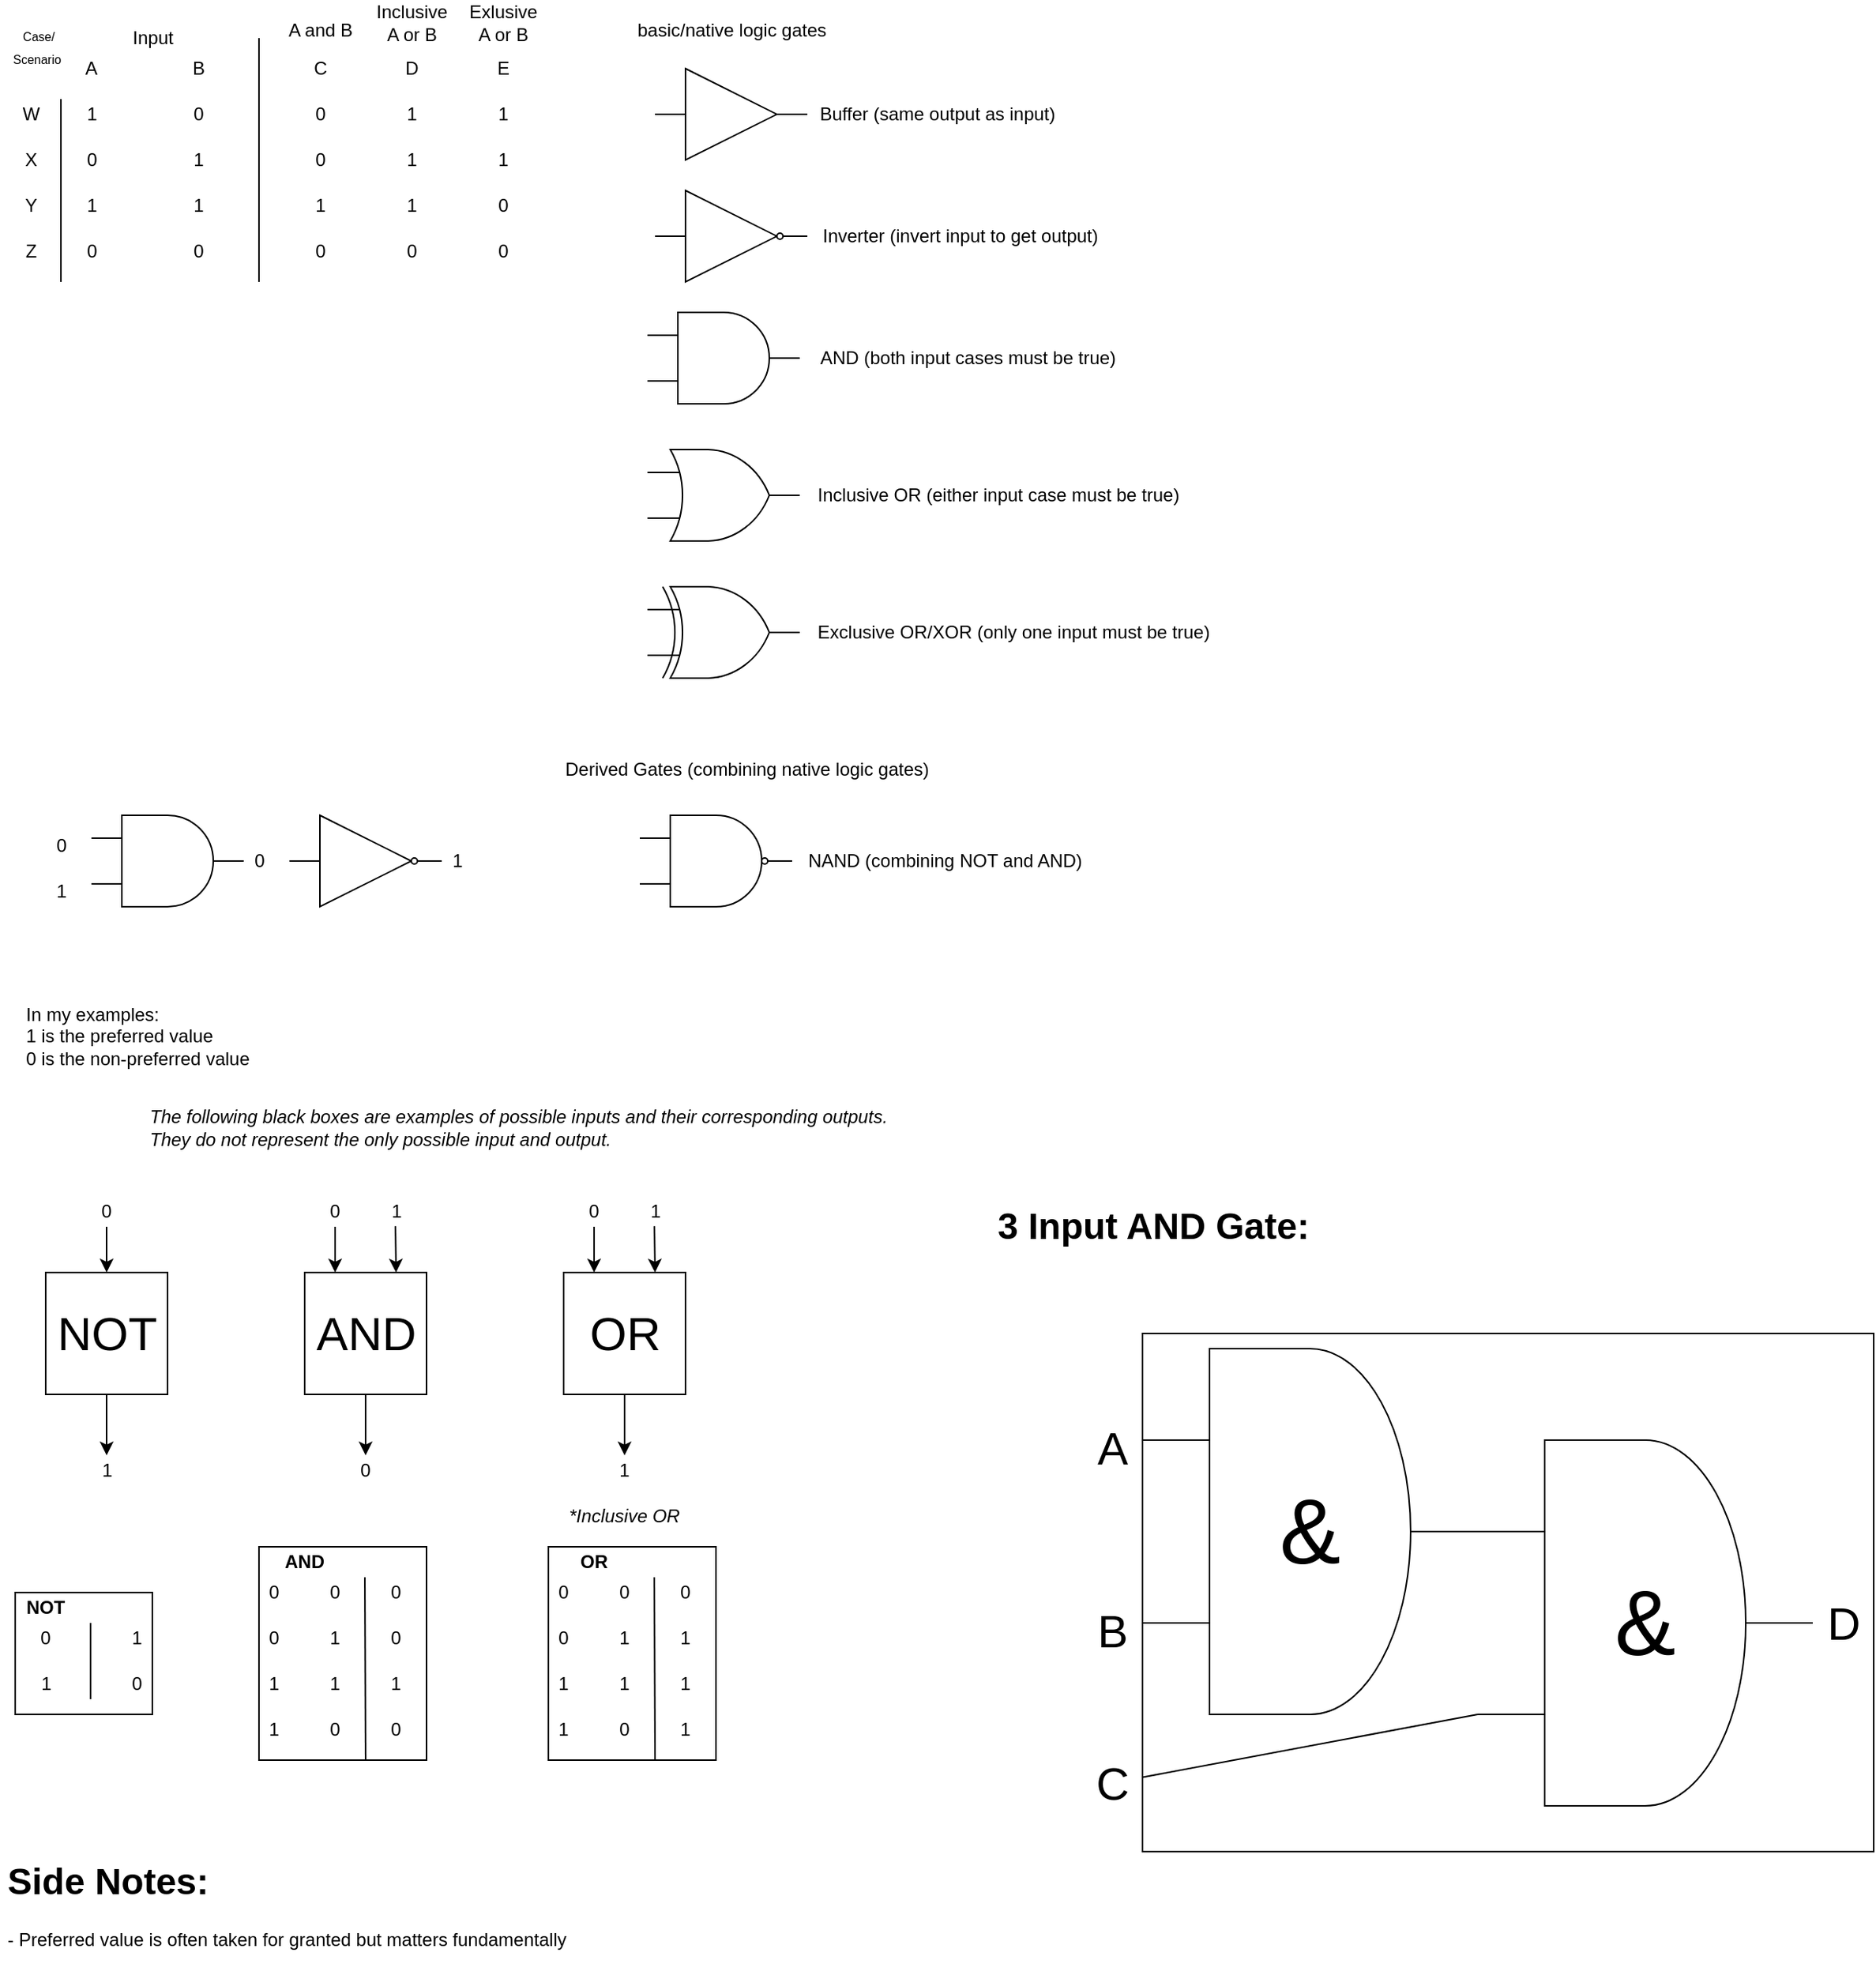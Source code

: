 <mxfile version="14.3.2" type="github">
  <diagram id="0xffNsh3KAgAyxDNN7ll" name="Basic Logic">
    <mxGraphModel dx="981" dy="552" grid="1" gridSize="10" guides="1" tooltips="1" connect="1" arrows="1" fold="1" page="0" pageScale="1" pageWidth="850" pageHeight="1100" math="0" shadow="0">
      <root>
        <mxCell id="0" />
        <mxCell id="1" parent="0" />
        <mxCell id="m1i1uvYH79YMlh9XC2vu-3" value="" style="rounded=0;whiteSpace=wrap;html=1;fillColor=none;" vertex="1" parent="1">
          <mxGeometry x="750" y="890" width="480" height="340" as="geometry" />
        </mxCell>
        <mxCell id="PIKNtMhIsa6N9ETtbV-N-56" value="" style="rounded=0;whiteSpace=wrap;html=1;" parent="1" vertex="1">
          <mxGeometry x="10" y="1060" width="90" height="80" as="geometry" />
        </mxCell>
        <mxCell id="PIKNtMhIsa6N9ETtbV-N-55" value="" style="rounded=0;whiteSpace=wrap;html=1;" parent="1" vertex="1">
          <mxGeometry x="170" y="1030" width="110" height="140" as="geometry" />
        </mxCell>
        <mxCell id="PIKNtMhIsa6N9ETtbV-N-49" value="0" style="text;html=1;strokeColor=none;fillColor=none;align=center;verticalAlign=middle;whiteSpace=wrap;rounded=0;" parent="1" vertex="1">
          <mxGeometry x="200" y="1140" width="40" height="20" as="geometry" />
        </mxCell>
        <mxCell id="PIKNtMhIsa6N9ETtbV-N-2" value="" style="whiteSpace=wrap;html=1;aspect=fixed;" parent="1" vertex="1">
          <mxGeometry x="30" y="850" width="80" height="80" as="geometry" />
        </mxCell>
        <mxCell id="WsodqEG6uwPFF5_1WzEi-1" value="" style="endArrow=none;html=1;" parent="1" edge="1">
          <mxGeometry width="50" height="50" relative="1" as="geometry">
            <mxPoint x="170" y="200" as="sourcePoint" />
            <mxPoint x="170" y="40" as="targetPoint" />
          </mxGeometry>
        </mxCell>
        <mxCell id="WsodqEG6uwPFF5_1WzEi-3" value="Input" style="text;html=1;align=center;verticalAlign=middle;resizable=0;points=[];autosize=1;" parent="1" vertex="1">
          <mxGeometry x="80" y="30" width="40" height="20" as="geometry" />
        </mxCell>
        <mxCell id="WsodqEG6uwPFF5_1WzEi-4" value="A" style="text;html=1;strokeColor=none;fillColor=none;align=center;verticalAlign=middle;whiteSpace=wrap;rounded=0;" parent="1" vertex="1">
          <mxGeometry x="40" y="50" width="40" height="20" as="geometry" />
        </mxCell>
        <mxCell id="WsodqEG6uwPFF5_1WzEi-5" value="B" style="text;html=1;align=center;verticalAlign=middle;resizable=0;points=[];autosize=1;" parent="1" vertex="1">
          <mxGeometry x="120" y="50" width="20" height="20" as="geometry" />
        </mxCell>
        <mxCell id="WsodqEG6uwPFF5_1WzEi-6" value="1" style="text;html=1;align=center;verticalAlign=middle;resizable=0;points=[];autosize=1;" parent="1" vertex="1">
          <mxGeometry x="50" y="80" width="20" height="20" as="geometry" />
        </mxCell>
        <mxCell id="WsodqEG6uwPFF5_1WzEi-7" value="0" style="text;html=1;align=center;verticalAlign=middle;resizable=0;points=[];autosize=1;" parent="1" vertex="1">
          <mxGeometry x="50" y="110" width="20" height="20" as="geometry" />
        </mxCell>
        <mxCell id="WsodqEG6uwPFF5_1WzEi-8" value="1" style="text;html=1;align=center;verticalAlign=middle;resizable=0;points=[];autosize=1;" parent="1" vertex="1">
          <mxGeometry x="50" y="140" width="20" height="20" as="geometry" />
        </mxCell>
        <mxCell id="WsodqEG6uwPFF5_1WzEi-9" value="0" style="text;html=1;align=center;verticalAlign=middle;resizable=0;points=[];autosize=1;" parent="1" vertex="1">
          <mxGeometry x="50" y="170" width="20" height="20" as="geometry" />
        </mxCell>
        <mxCell id="WsodqEG6uwPFF5_1WzEi-10" value="0" style="text;html=1;align=center;verticalAlign=middle;resizable=0;points=[];autosize=1;" parent="1" vertex="1">
          <mxGeometry x="120" y="80" width="20" height="20" as="geometry" />
        </mxCell>
        <mxCell id="WsodqEG6uwPFF5_1WzEi-11" value="1" style="text;html=1;align=center;verticalAlign=middle;resizable=0;points=[];autosize=1;" parent="1" vertex="1">
          <mxGeometry x="120" y="110" width="20" height="20" as="geometry" />
        </mxCell>
        <mxCell id="WsodqEG6uwPFF5_1WzEi-12" value="1" style="text;html=1;align=center;verticalAlign=middle;resizable=0;points=[];autosize=1;" parent="1" vertex="1">
          <mxGeometry x="120" y="140" width="20" height="20" as="geometry" />
        </mxCell>
        <mxCell id="WsodqEG6uwPFF5_1WzEi-13" value="0" style="text;html=1;align=center;verticalAlign=middle;resizable=0;points=[];autosize=1;" parent="1" vertex="1">
          <mxGeometry x="120" y="170" width="20" height="20" as="geometry" />
        </mxCell>
        <mxCell id="WsodqEG6uwPFF5_1WzEi-14" value="C" style="text;html=1;align=center;verticalAlign=middle;resizable=0;points=[];autosize=1;" parent="1" vertex="1">
          <mxGeometry x="200" y="50" width="20" height="20" as="geometry" />
        </mxCell>
        <mxCell id="WsodqEG6uwPFF5_1WzEi-15" value="D" style="text;html=1;align=center;verticalAlign=middle;resizable=0;points=[];autosize=1;" parent="1" vertex="1">
          <mxGeometry x="260" y="50" width="20" height="20" as="geometry" />
        </mxCell>
        <mxCell id="WsodqEG6uwPFF5_1WzEi-16" value="0" style="text;html=1;align=center;verticalAlign=middle;resizable=0;points=[];autosize=1;" parent="1" vertex="1">
          <mxGeometry x="200" y="80" width="20" height="20" as="geometry" />
        </mxCell>
        <mxCell id="WsodqEG6uwPFF5_1WzEi-17" value="1" style="text;html=1;align=center;verticalAlign=middle;resizable=0;points=[];autosize=1;" parent="1" vertex="1">
          <mxGeometry x="260" y="80" width="20" height="20" as="geometry" />
        </mxCell>
        <mxCell id="WsodqEG6uwPFF5_1WzEi-18" value="Inclusive&lt;br&gt;A or B" style="text;html=1;align=center;verticalAlign=middle;resizable=0;points=[];autosize=1;" parent="1" vertex="1">
          <mxGeometry x="240" y="15" width="60" height="30" as="geometry" />
        </mxCell>
        <mxCell id="WsodqEG6uwPFF5_1WzEi-19" value="1" style="text;html=1;align=center;verticalAlign=middle;resizable=0;points=[];autosize=1;" parent="1" vertex="1">
          <mxGeometry x="260" y="110" width="20" height="20" as="geometry" />
        </mxCell>
        <mxCell id="WsodqEG6uwPFF5_1WzEi-20" value="1" style="text;html=1;align=center;verticalAlign=middle;resizable=0;points=[];autosize=1;" parent="1" vertex="1">
          <mxGeometry x="260" y="140" width="20" height="20" as="geometry" />
        </mxCell>
        <mxCell id="WsodqEG6uwPFF5_1WzEi-21" value="0" style="text;html=1;align=center;verticalAlign=middle;resizable=0;points=[];autosize=1;" parent="1" vertex="1">
          <mxGeometry x="260" y="170" width="20" height="20" as="geometry" />
        </mxCell>
        <mxCell id="WsodqEG6uwPFF5_1WzEi-22" value="0" style="text;html=1;align=center;verticalAlign=middle;resizable=0;points=[];autosize=1;" parent="1" vertex="1">
          <mxGeometry x="200" y="110" width="20" height="20" as="geometry" />
        </mxCell>
        <mxCell id="WsodqEG6uwPFF5_1WzEi-23" value="1" style="text;html=1;align=center;verticalAlign=middle;resizable=0;points=[];autosize=1;" parent="1" vertex="1">
          <mxGeometry x="200" y="140" width="20" height="20" as="geometry" />
        </mxCell>
        <mxCell id="WsodqEG6uwPFF5_1WzEi-24" value="0" style="text;html=1;align=center;verticalAlign=middle;resizable=0;points=[];autosize=1;" parent="1" vertex="1">
          <mxGeometry x="200" y="170" width="20" height="20" as="geometry" />
        </mxCell>
        <mxCell id="WsodqEG6uwPFF5_1WzEi-25" value="A and B" style="text;html=1;align=center;verticalAlign=middle;resizable=0;points=[];autosize=1;" parent="1" vertex="1">
          <mxGeometry x="180" y="25" width="60" height="20" as="geometry" />
        </mxCell>
        <mxCell id="WsodqEG6uwPFF5_1WzEi-26" value="Exlusive&lt;br&gt;A or B" style="text;html=1;align=center;verticalAlign=middle;resizable=0;points=[];autosize=1;" parent="1" vertex="1">
          <mxGeometry x="300" y="15" width="60" height="30" as="geometry" />
        </mxCell>
        <mxCell id="WsodqEG6uwPFF5_1WzEi-27" value="E" style="text;html=1;align=center;verticalAlign=middle;resizable=0;points=[];autosize=1;" parent="1" vertex="1">
          <mxGeometry x="320" y="50" width="20" height="20" as="geometry" />
        </mxCell>
        <mxCell id="WsodqEG6uwPFF5_1WzEi-28" value="1" style="text;html=1;align=center;verticalAlign=middle;resizable=0;points=[];autosize=1;" parent="1" vertex="1">
          <mxGeometry x="320" y="80" width="20" height="20" as="geometry" />
        </mxCell>
        <mxCell id="WsodqEG6uwPFF5_1WzEi-29" value="1" style="text;html=1;align=center;verticalAlign=middle;resizable=0;points=[];autosize=1;" parent="1" vertex="1">
          <mxGeometry x="320" y="110" width="20" height="20" as="geometry" />
        </mxCell>
        <mxCell id="WsodqEG6uwPFF5_1WzEi-30" value="0" style="text;html=1;align=center;verticalAlign=middle;resizable=0;points=[];autosize=1;" parent="1" vertex="1">
          <mxGeometry x="320" y="140" width="20" height="20" as="geometry" />
        </mxCell>
        <mxCell id="WsodqEG6uwPFF5_1WzEi-31" value="0" style="text;html=1;align=center;verticalAlign=middle;resizable=0;points=[];autosize=1;" parent="1" vertex="1">
          <mxGeometry x="320" y="170" width="20" height="20" as="geometry" />
        </mxCell>
        <mxCell id="WsodqEG6uwPFF5_1WzEi-32" value="&lt;font style=&quot;font-size: 8px&quot;&gt;Case/&lt;br&gt;Scenario&amp;nbsp;&lt;/font&gt;" style="text;html=1;align=center;verticalAlign=middle;resizable=0;points=[];autosize=1;" parent="1" vertex="1">
          <mxGeometry y="25" width="50" height="40" as="geometry" />
        </mxCell>
        <mxCell id="WsodqEG6uwPFF5_1WzEi-33" value="W" style="text;html=1;align=center;verticalAlign=middle;resizable=0;points=[];autosize=1;" parent="1" vertex="1">
          <mxGeometry x="5" y="80" width="30" height="20" as="geometry" />
        </mxCell>
        <mxCell id="WsodqEG6uwPFF5_1WzEi-34" value="X" style="text;html=1;align=center;verticalAlign=middle;resizable=0;points=[];autosize=1;" parent="1" vertex="1">
          <mxGeometry x="10" y="110" width="20" height="20" as="geometry" />
        </mxCell>
        <mxCell id="WsodqEG6uwPFF5_1WzEi-35" value="Y" style="text;html=1;align=center;verticalAlign=middle;resizable=0;points=[];autosize=1;" parent="1" vertex="1">
          <mxGeometry x="10" y="140" width="20" height="20" as="geometry" />
        </mxCell>
        <mxCell id="WsodqEG6uwPFF5_1WzEi-36" value="Z" style="text;html=1;align=center;verticalAlign=middle;resizable=0;points=[];autosize=1;" parent="1" vertex="1">
          <mxGeometry x="10" y="170" width="20" height="20" as="geometry" />
        </mxCell>
        <mxCell id="WsodqEG6uwPFF5_1WzEi-37" value="" style="endArrow=none;html=1;" parent="1" edge="1">
          <mxGeometry width="50" height="50" relative="1" as="geometry">
            <mxPoint x="40" y="200" as="sourcePoint" />
            <mxPoint x="40" y="80" as="targetPoint" />
          </mxGeometry>
        </mxCell>
        <mxCell id="WsodqEG6uwPFF5_1WzEi-38" value="basic/native logic gates" style="text;html=1;align=center;verticalAlign=middle;resizable=0;points=[];autosize=1;" parent="1" vertex="1">
          <mxGeometry x="410" y="25" width="140" height="20" as="geometry" />
        </mxCell>
        <mxCell id="WsodqEG6uwPFF5_1WzEi-39" value="" style="verticalLabelPosition=bottom;shadow=0;dashed=0;align=center;html=1;verticalAlign=top;shape=mxgraph.electrical.logic_gates.buffer2;" parent="1" vertex="1">
          <mxGeometry x="430" y="60" width="100" height="60" as="geometry" />
        </mxCell>
        <mxCell id="WsodqEG6uwPFF5_1WzEi-40" value="Buffer (same output as input)" style="text;html=1;align=center;verticalAlign=middle;resizable=0;points=[];autosize=1;" parent="1" vertex="1">
          <mxGeometry x="530" y="80" width="170" height="20" as="geometry" />
        </mxCell>
        <mxCell id="WsodqEG6uwPFF5_1WzEi-41" value="Derived Gates (combining native logic gates)" style="text;html=1;align=center;verticalAlign=middle;resizable=0;points=[];autosize=1;" parent="1" vertex="1">
          <mxGeometry x="365" y="510" width="250" height="20" as="geometry" />
        </mxCell>
        <mxCell id="WsodqEG6uwPFF5_1WzEi-42" value="" style="verticalLabelPosition=bottom;shadow=0;dashed=0;align=center;html=1;verticalAlign=top;shape=mxgraph.electrical.logic_gates.buffer2;negating=1;" parent="1" vertex="1">
          <mxGeometry x="430" y="140" width="100" height="60" as="geometry" />
        </mxCell>
        <mxCell id="WsodqEG6uwPFF5_1WzEi-43" value="Inverter (invert input to get output)" style="text;html=1;align=center;verticalAlign=middle;resizable=0;points=[];autosize=1;" parent="1" vertex="1">
          <mxGeometry x="530" y="160" width="200" height="20" as="geometry" />
        </mxCell>
        <mxCell id="WsodqEG6uwPFF5_1WzEi-44" value="" style="verticalLabelPosition=bottom;shadow=0;dashed=0;align=center;html=1;verticalAlign=top;shape=mxgraph.electrical.logic_gates.logic_gate;operation=and;" parent="1" vertex="1">
          <mxGeometry x="425" y="220" width="100" height="60" as="geometry" />
        </mxCell>
        <mxCell id="WsodqEG6uwPFF5_1WzEi-45" value="AND (both input cases must be true)" style="text;html=1;align=center;verticalAlign=middle;resizable=0;points=[];autosize=1;" parent="1" vertex="1">
          <mxGeometry x="530" y="240" width="210" height="20" as="geometry" />
        </mxCell>
        <mxCell id="WsodqEG6uwPFF5_1WzEi-46" value="" style="verticalLabelPosition=bottom;shadow=0;dashed=0;align=center;html=1;verticalAlign=top;shape=mxgraph.electrical.logic_gates.logic_gate;operation=or;" parent="1" vertex="1">
          <mxGeometry x="425" y="310" width="100" height="60" as="geometry" />
        </mxCell>
        <mxCell id="WsodqEG6uwPFF5_1WzEi-47" value="Inclusive OR (either input case must be true)" style="text;html=1;align=center;verticalAlign=middle;resizable=0;points=[];autosize=1;" parent="1" vertex="1">
          <mxGeometry x="530" y="330" width="250" height="20" as="geometry" />
        </mxCell>
        <mxCell id="WsodqEG6uwPFF5_1WzEi-48" value="" style="verticalLabelPosition=bottom;shadow=0;dashed=0;align=center;html=1;verticalAlign=top;shape=mxgraph.electrical.logic_gates.logic_gate;operation=and;negating=1;" parent="1" vertex="1">
          <mxGeometry x="420" y="550" width="100" height="60" as="geometry" />
        </mxCell>
        <mxCell id="WsodqEG6uwPFF5_1WzEi-49" value="NAND (combining NOT and AND)" style="text;html=1;align=center;verticalAlign=middle;resizable=0;points=[];autosize=1;" parent="1" vertex="1">
          <mxGeometry x="520" y="570" width="200" height="20" as="geometry" />
        </mxCell>
        <mxCell id="WsodqEG6uwPFF5_1WzEi-50" value="" style="verticalLabelPosition=bottom;shadow=0;dashed=0;align=center;html=1;verticalAlign=top;shape=mxgraph.electrical.logic_gates.logic_gate;operation=and;" parent="1" vertex="1">
          <mxGeometry x="60" y="550" width="100" height="60" as="geometry" />
        </mxCell>
        <mxCell id="WsodqEG6uwPFF5_1WzEi-51" value="" style="verticalLabelPosition=bottom;shadow=0;dashed=0;align=center;html=1;verticalAlign=top;shape=mxgraph.electrical.logic_gates.buffer2;negating=1;" parent="1" vertex="1">
          <mxGeometry x="190" y="550" width="100" height="60" as="geometry" />
        </mxCell>
        <mxCell id="WsodqEG6uwPFF5_1WzEi-52" value="0" style="text;html=1;align=center;verticalAlign=middle;resizable=0;points=[];autosize=1;" parent="1" vertex="1">
          <mxGeometry x="30" y="560" width="20" height="20" as="geometry" />
        </mxCell>
        <mxCell id="WsodqEG6uwPFF5_1WzEi-53" value="1" style="text;html=1;align=center;verticalAlign=middle;resizable=0;points=[];autosize=1;" parent="1" vertex="1">
          <mxGeometry x="30" y="590" width="20" height="20" as="geometry" />
        </mxCell>
        <mxCell id="WsodqEG6uwPFF5_1WzEi-54" value="0" style="text;html=1;align=center;verticalAlign=middle;resizable=0;points=[];autosize=1;" parent="1" vertex="1">
          <mxGeometry x="160" y="570" width="20" height="20" as="geometry" />
        </mxCell>
        <mxCell id="WsodqEG6uwPFF5_1WzEi-55" value="1" style="text;html=1;align=center;verticalAlign=middle;resizable=0;points=[];autosize=1;" parent="1" vertex="1">
          <mxGeometry x="290" y="570" width="20" height="20" as="geometry" />
        </mxCell>
        <mxCell id="WsodqEG6uwPFF5_1WzEi-56" value="" style="verticalLabelPosition=bottom;shadow=0;dashed=0;align=center;html=1;verticalAlign=top;shape=mxgraph.electrical.logic_gates.logic_gate;operation=xor;" parent="1" vertex="1">
          <mxGeometry x="425" y="400" width="100" height="60" as="geometry" />
        </mxCell>
        <mxCell id="WsodqEG6uwPFF5_1WzEi-57" value="Exclusive OR/XOR (only one input must be true)" style="text;html=1;align=center;verticalAlign=middle;resizable=0;points=[];autosize=1;" parent="1" vertex="1">
          <mxGeometry x="530" y="420" width="270" height="20" as="geometry" />
        </mxCell>
        <mxCell id="PIKNtMhIsa6N9ETtbV-N-1" value="&lt;font style=&quot;font-size: 31px&quot;&gt;NOT&lt;/font&gt;" style="text;html=1;align=center;verticalAlign=middle;resizable=0;points=[];autosize=1;" parent="1" vertex="1">
          <mxGeometry x="30" y="875" width="80" height="30" as="geometry" />
        </mxCell>
        <mxCell id="PIKNtMhIsa6N9ETtbV-N-3" value="&lt;div style=&quot;text-align: left&quot;&gt;&lt;span&gt;In my examples:&lt;/span&gt;&lt;/div&gt;&lt;div style=&quot;text-align: left&quot;&gt;&lt;span&gt;1 is the preferred value&lt;/span&gt;&lt;/div&gt;0 is the non-preferred value" style="text;html=1;align=center;verticalAlign=middle;resizable=0;points=[];autosize=1;" parent="1" vertex="1">
          <mxGeometry x="10" y="670" width="160" height="50" as="geometry" />
        </mxCell>
        <mxCell id="PIKNtMhIsa6N9ETtbV-N-4" value="0" style="text;html=1;strokeColor=none;fillColor=none;align=center;verticalAlign=middle;whiteSpace=wrap;rounded=0;" parent="1" vertex="1">
          <mxGeometry x="50" y="800" width="40" height="20" as="geometry" />
        </mxCell>
        <mxCell id="PIKNtMhIsa6N9ETtbV-N-5" value="" style="endArrow=classic;html=1;exitX=0.5;exitY=1;exitDx=0;exitDy=0;entryX=0.5;entryY=0;entryDx=0;entryDy=0;" parent="1" source="PIKNtMhIsa6N9ETtbV-N-4" target="PIKNtMhIsa6N9ETtbV-N-2" edge="1">
          <mxGeometry width="50" height="50" relative="1" as="geometry">
            <mxPoint x="320" y="930" as="sourcePoint" />
            <mxPoint x="370" y="880" as="targetPoint" />
          </mxGeometry>
        </mxCell>
        <mxCell id="PIKNtMhIsa6N9ETtbV-N-6" value="" style="endArrow=classic;html=1;exitX=0.5;exitY=1;exitDx=0;exitDy=0;" parent="1" source="PIKNtMhIsa6N9ETtbV-N-2" edge="1">
          <mxGeometry width="50" height="50" relative="1" as="geometry">
            <mxPoint x="320" y="930" as="sourcePoint" />
            <mxPoint x="70" y="970" as="targetPoint" />
          </mxGeometry>
        </mxCell>
        <mxCell id="PIKNtMhIsa6N9ETtbV-N-7" value="1" style="text;html=1;align=center;verticalAlign=middle;resizable=0;points=[];autosize=1;" parent="1" vertex="1">
          <mxGeometry x="60" y="970" width="20" height="20" as="geometry" />
        </mxCell>
        <mxCell id="PIKNtMhIsa6N9ETtbV-N-8" value="" style="whiteSpace=wrap;html=1;aspect=fixed;" parent="1" vertex="1">
          <mxGeometry x="200" y="850" width="80" height="80" as="geometry" />
        </mxCell>
        <mxCell id="PIKNtMhIsa6N9ETtbV-N-9" value="&lt;font style=&quot;font-size: 31px&quot;&gt;AND&lt;/font&gt;" style="text;html=1;align=center;verticalAlign=middle;resizable=0;points=[];autosize=1;" parent="1" vertex="1">
          <mxGeometry x="200" y="875" width="80" height="30" as="geometry" />
        </mxCell>
        <mxCell id="PIKNtMhIsa6N9ETtbV-N-10" value="0" style="text;html=1;strokeColor=none;fillColor=none;align=center;verticalAlign=middle;whiteSpace=wrap;rounded=0;" parent="1" vertex="1">
          <mxGeometry x="200" y="800" width="40" height="20" as="geometry" />
        </mxCell>
        <mxCell id="PIKNtMhIsa6N9ETtbV-N-11" value="1" style="text;html=1;align=center;verticalAlign=middle;resizable=0;points=[];autosize=1;" parent="1" vertex="1">
          <mxGeometry x="250" y="800" width="20" height="20" as="geometry" />
        </mxCell>
        <mxCell id="PIKNtMhIsa6N9ETtbV-N-12" value="" style="endArrow=classic;html=1;exitX=0.5;exitY=1;exitDx=0;exitDy=0;entryX=0.25;entryY=0;entryDx=0;entryDy=0;" parent="1" source="PIKNtMhIsa6N9ETtbV-N-10" target="PIKNtMhIsa6N9ETtbV-N-8" edge="1">
          <mxGeometry width="50" height="50" relative="1" as="geometry">
            <mxPoint x="320" y="880" as="sourcePoint" />
            <mxPoint x="370" y="830" as="targetPoint" />
          </mxGeometry>
        </mxCell>
        <mxCell id="PIKNtMhIsa6N9ETtbV-N-13" value="" style="endArrow=classic;html=1;exitX=0.479;exitY=0.979;exitDx=0;exitDy=0;exitPerimeter=0;entryX=0.75;entryY=0;entryDx=0;entryDy=0;" parent="1" source="PIKNtMhIsa6N9ETtbV-N-11" target="PIKNtMhIsa6N9ETtbV-N-8" edge="1">
          <mxGeometry width="50" height="50" relative="1" as="geometry">
            <mxPoint x="340" y="890" as="sourcePoint" />
            <mxPoint x="390" y="840" as="targetPoint" />
          </mxGeometry>
        </mxCell>
        <mxCell id="PIKNtMhIsa6N9ETtbV-N-15" value="" style="endArrow=classic;html=1;exitX=0.5;exitY=1;exitDx=0;exitDy=0;" parent="1" source="PIKNtMhIsa6N9ETtbV-N-8" edge="1">
          <mxGeometry width="50" height="50" relative="1" as="geometry">
            <mxPoint x="310" y="930" as="sourcePoint" />
            <mxPoint x="240" y="970" as="targetPoint" />
          </mxGeometry>
        </mxCell>
        <mxCell id="PIKNtMhIsa6N9ETtbV-N-16" value="0" style="text;html=1;strokeColor=none;fillColor=none;align=center;verticalAlign=middle;whiteSpace=wrap;rounded=0;" parent="1" vertex="1">
          <mxGeometry x="220" y="970" width="40" height="20" as="geometry" />
        </mxCell>
        <mxCell id="PIKNtMhIsa6N9ETtbV-N-22" value="" style="whiteSpace=wrap;html=1;aspect=fixed;" parent="1" vertex="1">
          <mxGeometry x="370" y="850" width="80" height="80" as="geometry" />
        </mxCell>
        <mxCell id="PIKNtMhIsa6N9ETtbV-N-23" value="&lt;font style=&quot;font-size: 31px&quot;&gt;OR&lt;/font&gt;" style="text;html=1;align=center;verticalAlign=middle;resizable=0;points=[];autosize=1;" parent="1" vertex="1">
          <mxGeometry x="380" y="875" width="60" height="30" as="geometry" />
        </mxCell>
        <mxCell id="PIKNtMhIsa6N9ETtbV-N-24" value="0" style="text;html=1;strokeColor=none;fillColor=none;align=center;verticalAlign=middle;whiteSpace=wrap;rounded=0;" parent="1" vertex="1">
          <mxGeometry x="370" y="800" width="40" height="20" as="geometry" />
        </mxCell>
        <mxCell id="PIKNtMhIsa6N9ETtbV-N-25" value="1" style="text;html=1;align=center;verticalAlign=middle;resizable=0;points=[];autosize=1;" parent="1" vertex="1">
          <mxGeometry x="420" y="800" width="20" height="20" as="geometry" />
        </mxCell>
        <mxCell id="PIKNtMhIsa6N9ETtbV-N-26" value="" style="endArrow=classic;html=1;exitX=0.5;exitY=1;exitDx=0;exitDy=0;entryX=0.25;entryY=0;entryDx=0;entryDy=0;" parent="1" source="PIKNtMhIsa6N9ETtbV-N-24" target="PIKNtMhIsa6N9ETtbV-N-22" edge="1">
          <mxGeometry width="50" height="50" relative="1" as="geometry">
            <mxPoint x="490" y="880" as="sourcePoint" />
            <mxPoint x="540" y="830" as="targetPoint" />
          </mxGeometry>
        </mxCell>
        <mxCell id="PIKNtMhIsa6N9ETtbV-N-27" value="" style="endArrow=classic;html=1;exitX=0.479;exitY=0.979;exitDx=0;exitDy=0;exitPerimeter=0;entryX=0.75;entryY=0;entryDx=0;entryDy=0;" parent="1" source="PIKNtMhIsa6N9ETtbV-N-25" target="PIKNtMhIsa6N9ETtbV-N-22" edge="1">
          <mxGeometry width="50" height="50" relative="1" as="geometry">
            <mxPoint x="510" y="890" as="sourcePoint" />
            <mxPoint x="560" y="840" as="targetPoint" />
          </mxGeometry>
        </mxCell>
        <mxCell id="PIKNtMhIsa6N9ETtbV-N-28" value="" style="endArrow=classic;html=1;exitX=0.5;exitY=1;exitDx=0;exitDy=0;" parent="1" source="PIKNtMhIsa6N9ETtbV-N-22" edge="1">
          <mxGeometry width="50" height="50" relative="1" as="geometry">
            <mxPoint x="480" y="930" as="sourcePoint" />
            <mxPoint x="410" y="970" as="targetPoint" />
          </mxGeometry>
        </mxCell>
        <mxCell id="PIKNtMhIsa6N9ETtbV-N-29" value="1" style="text;html=1;strokeColor=none;fillColor=none;align=center;verticalAlign=middle;whiteSpace=wrap;rounded=0;" parent="1" vertex="1">
          <mxGeometry x="390" y="970" width="40" height="20" as="geometry" />
        </mxCell>
        <mxCell id="PIKNtMhIsa6N9ETtbV-N-30" value="&lt;div style=&quot;text-align: left&quot;&gt;&lt;i&gt;The following black boxes are examples of possible inputs and&amp;nbsp;&lt;/i&gt;&lt;i&gt;their corresponding outputs.&lt;/i&gt;&lt;/div&gt;&lt;i&gt;&lt;div style=&quot;text-align: left&quot;&gt;&lt;i&gt;They do not represent the only possible input and output.&lt;/i&gt;&lt;/div&gt;&lt;/i&gt;" style="text;html=1;align=center;verticalAlign=middle;resizable=0;points=[];autosize=1;" parent="1" vertex="1">
          <mxGeometry x="90" y="740" width="500" height="30" as="geometry" />
        </mxCell>
        <mxCell id="PIKNtMhIsa6N9ETtbV-N-31" value="0" style="text;html=1;strokeColor=none;fillColor=none;align=center;verticalAlign=middle;whiteSpace=wrap;rounded=0;" parent="1" vertex="1">
          <mxGeometry x="10" y="1080" width="40" height="20" as="geometry" />
        </mxCell>
        <mxCell id="PIKNtMhIsa6N9ETtbV-N-32" value="" style="endArrow=none;html=1;" parent="1" edge="1">
          <mxGeometry width="50" height="50" relative="1" as="geometry">
            <mxPoint x="59.43" y="1080" as="sourcePoint" />
            <mxPoint x="59.43" y="1130" as="targetPoint" />
          </mxGeometry>
        </mxCell>
        <mxCell id="PIKNtMhIsa6N9ETtbV-N-33" value="&lt;b&gt;NOT&lt;/b&gt;" style="text;html=1;strokeColor=none;fillColor=none;align=center;verticalAlign=middle;whiteSpace=wrap;rounded=0;" parent="1" vertex="1">
          <mxGeometry x="10" y="1060" width="40" height="20" as="geometry" />
        </mxCell>
        <mxCell id="PIKNtMhIsa6N9ETtbV-N-34" value="1" style="text;html=1;strokeColor=none;fillColor=none;align=center;verticalAlign=middle;whiteSpace=wrap;rounded=0;" parent="1" vertex="1">
          <mxGeometry x="70" y="1080" width="40" height="20" as="geometry" />
        </mxCell>
        <mxCell id="PIKNtMhIsa6N9ETtbV-N-35" value="1" style="text;html=1;align=center;verticalAlign=middle;resizable=0;points=[];autosize=1;" parent="1" vertex="1">
          <mxGeometry x="20" y="1110" width="20" height="20" as="geometry" />
        </mxCell>
        <mxCell id="PIKNtMhIsa6N9ETtbV-N-36" value="0" style="text;html=1;strokeColor=none;fillColor=none;align=center;verticalAlign=middle;whiteSpace=wrap;rounded=0;" parent="1" vertex="1">
          <mxGeometry x="70" y="1110" width="40" height="20" as="geometry" />
        </mxCell>
        <mxCell id="PIKNtMhIsa6N9ETtbV-N-37" value="0" style="text;html=1;strokeColor=none;fillColor=none;align=center;verticalAlign=middle;whiteSpace=wrap;rounded=0;" parent="1" vertex="1">
          <mxGeometry x="160" y="1050" width="40" height="20" as="geometry" />
        </mxCell>
        <mxCell id="PIKNtMhIsa6N9ETtbV-N-38" value="0" style="text;html=1;strokeColor=none;fillColor=none;align=center;verticalAlign=middle;whiteSpace=wrap;rounded=0;" parent="1" vertex="1">
          <mxGeometry x="200" y="1050" width="40" height="20" as="geometry" />
        </mxCell>
        <mxCell id="PIKNtMhIsa6N9ETtbV-N-39" value="" style="endArrow=none;html=1;" parent="1" edge="1">
          <mxGeometry width="50" height="50" relative="1" as="geometry">
            <mxPoint x="239.52" y="1050" as="sourcePoint" />
            <mxPoint x="240" y="1170" as="targetPoint" />
          </mxGeometry>
        </mxCell>
        <mxCell id="PIKNtMhIsa6N9ETtbV-N-40" value="&lt;b&gt;AND&lt;/b&gt;" style="text;html=1;strokeColor=none;fillColor=none;align=center;verticalAlign=middle;whiteSpace=wrap;rounded=0;" parent="1" vertex="1">
          <mxGeometry x="180" y="1030" width="40" height="20" as="geometry" />
        </mxCell>
        <mxCell id="PIKNtMhIsa6N9ETtbV-N-41" value="0" style="text;html=1;strokeColor=none;fillColor=none;align=center;verticalAlign=middle;whiteSpace=wrap;rounded=0;" parent="1" vertex="1">
          <mxGeometry x="240" y="1050" width="40" height="20" as="geometry" />
        </mxCell>
        <mxCell id="PIKNtMhIsa6N9ETtbV-N-43" value="1" style="text;html=1;strokeColor=none;fillColor=none;align=center;verticalAlign=middle;whiteSpace=wrap;rounded=0;" parent="1" vertex="1">
          <mxGeometry x="200" y="1080" width="40" height="20" as="geometry" />
        </mxCell>
        <mxCell id="PIKNtMhIsa6N9ETtbV-N-44" value="0" style="text;html=1;strokeColor=none;fillColor=none;align=center;verticalAlign=middle;whiteSpace=wrap;rounded=0;" parent="1" vertex="1">
          <mxGeometry x="160" y="1080" width="40" height="20" as="geometry" />
        </mxCell>
        <mxCell id="PIKNtMhIsa6N9ETtbV-N-45" value="0" style="text;html=1;strokeColor=none;fillColor=none;align=center;verticalAlign=middle;whiteSpace=wrap;rounded=0;" parent="1" vertex="1">
          <mxGeometry x="240" y="1080" width="40" height="20" as="geometry" />
        </mxCell>
        <mxCell id="PIKNtMhIsa6N9ETtbV-N-46" value="1" style="text;html=1;strokeColor=none;fillColor=none;align=center;verticalAlign=middle;whiteSpace=wrap;rounded=0;" parent="1" vertex="1">
          <mxGeometry x="200" y="1110" width="40" height="20" as="geometry" />
        </mxCell>
        <mxCell id="PIKNtMhIsa6N9ETtbV-N-47" value="1" style="text;html=1;strokeColor=none;fillColor=none;align=center;verticalAlign=middle;whiteSpace=wrap;rounded=0;" parent="1" vertex="1">
          <mxGeometry x="160" y="1110" width="40" height="20" as="geometry" />
        </mxCell>
        <mxCell id="PIKNtMhIsa6N9ETtbV-N-48" value="1" style="text;html=1;strokeColor=none;fillColor=none;align=center;verticalAlign=middle;whiteSpace=wrap;rounded=0;" parent="1" vertex="1">
          <mxGeometry x="240" y="1110" width="40" height="20" as="geometry" />
        </mxCell>
        <mxCell id="PIKNtMhIsa6N9ETtbV-N-51" value="1" style="text;html=1;strokeColor=none;fillColor=none;align=center;verticalAlign=middle;whiteSpace=wrap;rounded=0;" parent="1" vertex="1">
          <mxGeometry x="160" y="1140" width="40" height="20" as="geometry" />
        </mxCell>
        <mxCell id="PIKNtMhIsa6N9ETtbV-N-52" value="0" style="text;html=1;strokeColor=none;fillColor=none;align=center;verticalAlign=middle;whiteSpace=wrap;rounded=0;" parent="1" vertex="1">
          <mxGeometry x="240" y="1140" width="40" height="20" as="geometry" />
        </mxCell>
        <mxCell id="PIKNtMhIsa6N9ETtbV-N-57" value="" style="rounded=0;whiteSpace=wrap;html=1;" parent="1" vertex="1">
          <mxGeometry x="360" y="1030" width="110" height="140" as="geometry" />
        </mxCell>
        <mxCell id="PIKNtMhIsa6N9ETtbV-N-58" value="0" style="text;html=1;strokeColor=none;fillColor=none;align=center;verticalAlign=middle;whiteSpace=wrap;rounded=0;" parent="1" vertex="1">
          <mxGeometry x="390" y="1140" width="40" height="20" as="geometry" />
        </mxCell>
        <mxCell id="PIKNtMhIsa6N9ETtbV-N-59" value="0" style="text;html=1;strokeColor=none;fillColor=none;align=center;verticalAlign=middle;whiteSpace=wrap;rounded=0;" parent="1" vertex="1">
          <mxGeometry x="350" y="1050" width="40" height="20" as="geometry" />
        </mxCell>
        <mxCell id="PIKNtMhIsa6N9ETtbV-N-60" value="0" style="text;html=1;strokeColor=none;fillColor=none;align=center;verticalAlign=middle;whiteSpace=wrap;rounded=0;" parent="1" vertex="1">
          <mxGeometry x="390" y="1050" width="40" height="20" as="geometry" />
        </mxCell>
        <mxCell id="PIKNtMhIsa6N9ETtbV-N-61" value="" style="endArrow=none;html=1;" parent="1" edge="1">
          <mxGeometry width="50" height="50" relative="1" as="geometry">
            <mxPoint x="429.52" y="1050" as="sourcePoint" />
            <mxPoint x="430" y="1170" as="targetPoint" />
          </mxGeometry>
        </mxCell>
        <mxCell id="PIKNtMhIsa6N9ETtbV-N-62" value="&lt;b&gt;OR&lt;/b&gt;" style="text;html=1;strokeColor=none;fillColor=none;align=center;verticalAlign=middle;whiteSpace=wrap;rounded=0;" parent="1" vertex="1">
          <mxGeometry x="370" y="1030" width="40" height="20" as="geometry" />
        </mxCell>
        <mxCell id="PIKNtMhIsa6N9ETtbV-N-63" value="0" style="text;html=1;strokeColor=none;fillColor=none;align=center;verticalAlign=middle;whiteSpace=wrap;rounded=0;" parent="1" vertex="1">
          <mxGeometry x="430" y="1050" width="40" height="20" as="geometry" />
        </mxCell>
        <mxCell id="PIKNtMhIsa6N9ETtbV-N-64" value="1" style="text;html=1;strokeColor=none;fillColor=none;align=center;verticalAlign=middle;whiteSpace=wrap;rounded=0;" parent="1" vertex="1">
          <mxGeometry x="390" y="1080" width="40" height="20" as="geometry" />
        </mxCell>
        <mxCell id="PIKNtMhIsa6N9ETtbV-N-65" value="0" style="text;html=1;strokeColor=none;fillColor=none;align=center;verticalAlign=middle;whiteSpace=wrap;rounded=0;" parent="1" vertex="1">
          <mxGeometry x="350" y="1080" width="40" height="20" as="geometry" />
        </mxCell>
        <mxCell id="PIKNtMhIsa6N9ETtbV-N-66" value="1" style="text;html=1;strokeColor=none;fillColor=none;align=center;verticalAlign=middle;whiteSpace=wrap;rounded=0;" parent="1" vertex="1">
          <mxGeometry x="430" y="1080" width="40" height="20" as="geometry" />
        </mxCell>
        <mxCell id="PIKNtMhIsa6N9ETtbV-N-67" value="1" style="text;html=1;strokeColor=none;fillColor=none;align=center;verticalAlign=middle;whiteSpace=wrap;rounded=0;" parent="1" vertex="1">
          <mxGeometry x="390" y="1110" width="40" height="20" as="geometry" />
        </mxCell>
        <mxCell id="PIKNtMhIsa6N9ETtbV-N-68" value="1" style="text;html=1;strokeColor=none;fillColor=none;align=center;verticalAlign=middle;whiteSpace=wrap;rounded=0;" parent="1" vertex="1">
          <mxGeometry x="350" y="1110" width="40" height="20" as="geometry" />
        </mxCell>
        <mxCell id="PIKNtMhIsa6N9ETtbV-N-69" value="1" style="text;html=1;strokeColor=none;fillColor=none;align=center;verticalAlign=middle;whiteSpace=wrap;rounded=0;" parent="1" vertex="1">
          <mxGeometry x="430" y="1110" width="40" height="20" as="geometry" />
        </mxCell>
        <mxCell id="PIKNtMhIsa6N9ETtbV-N-70" value="1" style="text;html=1;strokeColor=none;fillColor=none;align=center;verticalAlign=middle;whiteSpace=wrap;rounded=0;" parent="1" vertex="1">
          <mxGeometry x="350" y="1140" width="40" height="20" as="geometry" />
        </mxCell>
        <mxCell id="PIKNtMhIsa6N9ETtbV-N-71" value="1" style="text;html=1;strokeColor=none;fillColor=none;align=center;verticalAlign=middle;whiteSpace=wrap;rounded=0;" parent="1" vertex="1">
          <mxGeometry x="430" y="1140" width="40" height="20" as="geometry" />
        </mxCell>
        <mxCell id="PIKNtMhIsa6N9ETtbV-N-73" value="&lt;i&gt;*Inclusive OR&lt;/i&gt;" style="text;html=1;strokeColor=none;fillColor=none;align=center;verticalAlign=middle;whiteSpace=wrap;rounded=0;" parent="1" vertex="1">
          <mxGeometry x="365" y="1000" width="90" height="20" as="geometry" />
        </mxCell>
        <mxCell id="M_BjHdo4-QJR4TIoAcpF-2" value="&lt;h1&gt;Side Notes:&lt;/h1&gt;&lt;p&gt;- Preferred value is often taken for granted but matters fundamentally&lt;/p&gt;" style="text;html=1;strokeColor=none;fillColor=none;spacing=5;spacingTop=-20;whiteSpace=wrap;overflow=hidden;rounded=0;" parent="1" vertex="1">
          <mxGeometry y="1230" width="480" height="80" as="geometry" />
        </mxCell>
        <mxCell id="m1i1uvYH79YMlh9XC2vu-2" value="&lt;h1&gt;3 Input AND Gate:&lt;/h1&gt;" style="text;html=1;strokeColor=none;fillColor=none;spacing=5;spacingTop=-20;whiteSpace=wrap;overflow=hidden;rounded=0;" vertex="1" parent="1">
          <mxGeometry x="650" y="800" width="220" height="40" as="geometry" />
        </mxCell>
        <mxCell id="m1i1uvYH79YMlh9XC2vu-4" value="" style="verticalLabelPosition=bottom;shadow=0;dashed=0;align=center;html=1;verticalAlign=top;shape=mxgraph.electrical.logic_gates.logic_gate;operation=and;rounded=0;fillColor=none;" vertex="1" parent="1">
          <mxGeometry x="750" y="900" width="220" height="240" as="geometry" />
        </mxCell>
        <mxCell id="m1i1uvYH79YMlh9XC2vu-5" value="&lt;font style=&quot;font-size: 30px&quot;&gt;A&lt;/font&gt;" style="text;html=1;align=center;verticalAlign=middle;resizable=0;points=[];autosize=1;" vertex="1" parent="1">
          <mxGeometry x="710" y="950" width="40" height="30" as="geometry" />
        </mxCell>
        <mxCell id="m1i1uvYH79YMlh9XC2vu-7" value="&lt;font style=&quot;font-size: 30px&quot;&gt;B&lt;/font&gt;" style="text;html=1;align=center;verticalAlign=middle;resizable=0;points=[];autosize=1;" vertex="1" parent="1">
          <mxGeometry x="710" y="1070" width="40" height="30" as="geometry" />
        </mxCell>
        <mxCell id="m1i1uvYH79YMlh9XC2vu-8" value="&lt;font style=&quot;font-size: 30px&quot;&gt;C&lt;/font&gt;" style="text;html=1;align=center;verticalAlign=middle;resizable=0;points=[];autosize=1;" vertex="1" parent="1">
          <mxGeometry x="710" y="1170" width="40" height="30" as="geometry" />
        </mxCell>
        <mxCell id="m1i1uvYH79YMlh9XC2vu-9" value="" style="verticalLabelPosition=bottom;shadow=0;dashed=0;align=center;html=1;verticalAlign=top;shape=mxgraph.electrical.logic_gates.logic_gate;operation=and;rounded=0;fillColor=none;" vertex="1" parent="1">
          <mxGeometry x="970" y="960" width="220" height="240" as="geometry" />
        </mxCell>
        <mxCell id="m1i1uvYH79YMlh9XC2vu-10" value="" style="endArrow=none;html=1;" edge="1" parent="1" source="m1i1uvYH79YMlh9XC2vu-8" target="m1i1uvYH79YMlh9XC2vu-3">
          <mxGeometry width="50" height="50" relative="1" as="geometry">
            <mxPoint x="980" y="1070" as="sourcePoint" />
            <mxPoint x="1030" y="1020" as="targetPoint" />
          </mxGeometry>
        </mxCell>
        <mxCell id="m1i1uvYH79YMlh9XC2vu-11" value="" style="endArrow=none;html=1;exitX=0;exitY=0.75;exitDx=0;exitDy=0;exitPerimeter=0;" edge="1" parent="1" source="m1i1uvYH79YMlh9XC2vu-9" target="m1i1uvYH79YMlh9XC2vu-8">
          <mxGeometry width="50" height="50" relative="1" as="geometry">
            <mxPoint x="610" y="1100" as="sourcePoint" />
            <mxPoint x="670" y="1130" as="targetPoint" />
          </mxGeometry>
        </mxCell>
        <mxCell id="m1i1uvYH79YMlh9XC2vu-12" value="&lt;font style=&quot;font-size: 30px&quot;&gt;D&lt;/font&gt;" style="text;html=1;align=center;verticalAlign=middle;resizable=0;points=[];autosize=1;" vertex="1" parent="1">
          <mxGeometry x="1190" y="1065" width="40" height="30" as="geometry" />
        </mxCell>
        <mxCell id="m1i1uvYH79YMlh9XC2vu-13" value="&lt;font style=&quot;font-size: 60px&quot;&gt;&amp;amp;&lt;/font&gt;" style="text;html=1;strokeColor=none;fillColor=none;align=center;verticalAlign=middle;whiteSpace=wrap;rounded=0;" vertex="1" parent="1">
          <mxGeometry x="840" y="1010" width="40" height="20" as="geometry" />
        </mxCell>
        <mxCell id="m1i1uvYH79YMlh9XC2vu-14" value="&lt;font style=&quot;font-size: 60px&quot;&gt;&amp;amp;&lt;/font&gt;" style="text;html=1;strokeColor=none;fillColor=none;align=center;verticalAlign=middle;whiteSpace=wrap;rounded=0;" vertex="1" parent="1">
          <mxGeometry x="1060" y="1070" width="40" height="20" as="geometry" />
        </mxCell>
      </root>
    </mxGraphModel>
  </diagram>
</mxfile>
